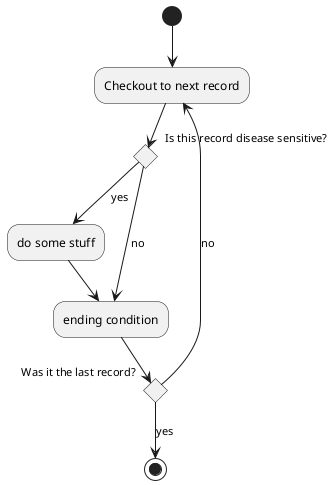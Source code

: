 @startuml infect_round_07052020

(*) --> "Checkout to next record"

if "Is this record disease sensitive?" then
    -->[yes] "do some stuff"
    -->"ending condition"
    else
    -->[no]"ending condition"

    if "Was it the last record?" then
        -->[yes] (*)
    else
        -->[no]"Checkout to next record"

@enduml